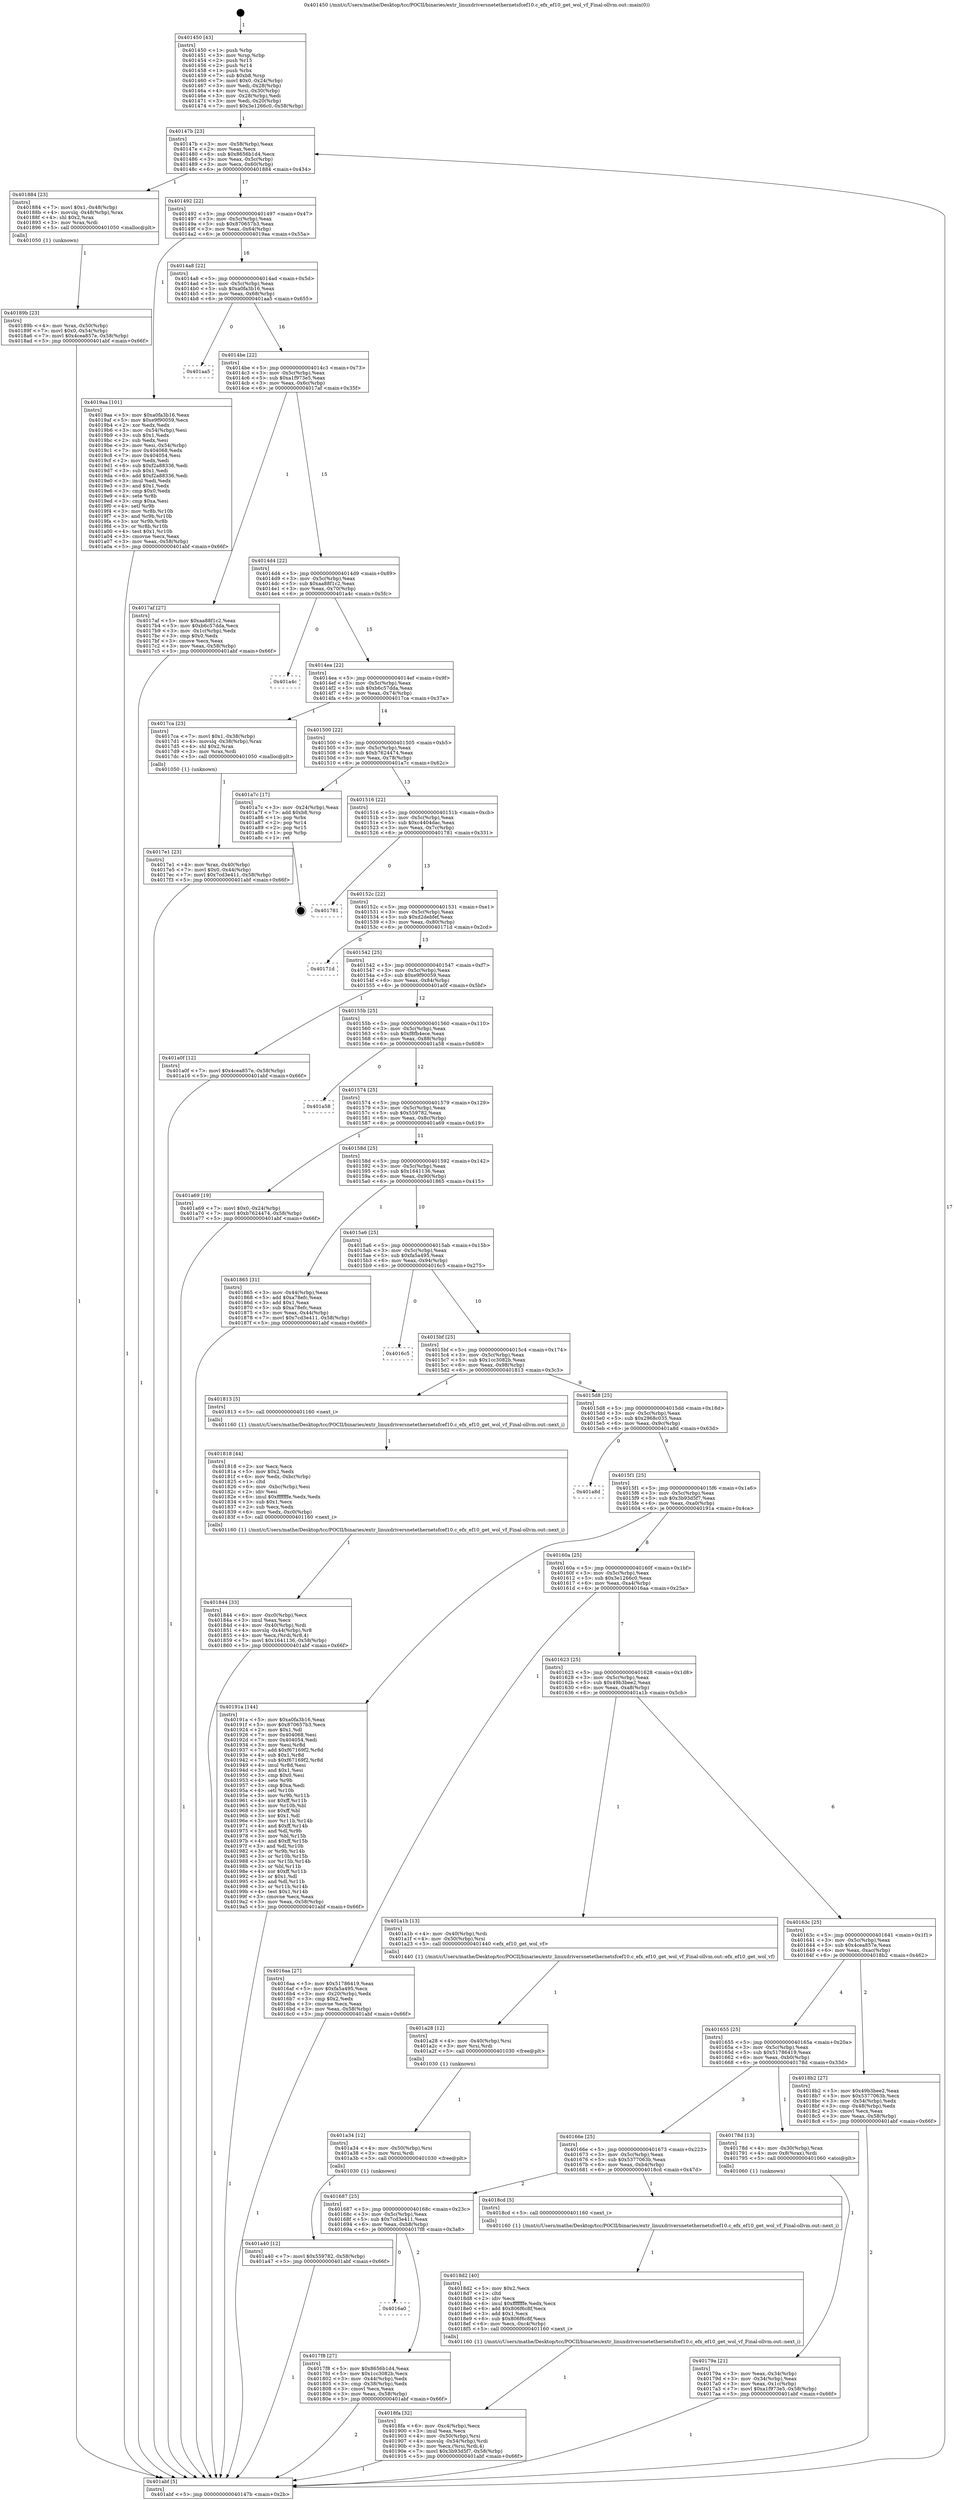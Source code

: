 digraph "0x401450" {
  label = "0x401450 (/mnt/c/Users/mathe/Desktop/tcc/POCII/binaries/extr_linuxdriversnetethernetsfcef10.c_efx_ef10_get_wol_vf_Final-ollvm.out::main(0))"
  labelloc = "t"
  node[shape=record]

  Entry [label="",width=0.3,height=0.3,shape=circle,fillcolor=black,style=filled]
  "0x40147b" [label="{
     0x40147b [23]\l
     | [instrs]\l
     &nbsp;&nbsp;0x40147b \<+3\>: mov -0x58(%rbp),%eax\l
     &nbsp;&nbsp;0x40147e \<+2\>: mov %eax,%ecx\l
     &nbsp;&nbsp;0x401480 \<+6\>: sub $0x8656b1d4,%ecx\l
     &nbsp;&nbsp;0x401486 \<+3\>: mov %eax,-0x5c(%rbp)\l
     &nbsp;&nbsp;0x401489 \<+3\>: mov %ecx,-0x60(%rbp)\l
     &nbsp;&nbsp;0x40148c \<+6\>: je 0000000000401884 \<main+0x434\>\l
  }"]
  "0x401884" [label="{
     0x401884 [23]\l
     | [instrs]\l
     &nbsp;&nbsp;0x401884 \<+7\>: movl $0x1,-0x48(%rbp)\l
     &nbsp;&nbsp;0x40188b \<+4\>: movslq -0x48(%rbp),%rax\l
     &nbsp;&nbsp;0x40188f \<+4\>: shl $0x2,%rax\l
     &nbsp;&nbsp;0x401893 \<+3\>: mov %rax,%rdi\l
     &nbsp;&nbsp;0x401896 \<+5\>: call 0000000000401050 \<malloc@plt\>\l
     | [calls]\l
     &nbsp;&nbsp;0x401050 \{1\} (unknown)\l
  }"]
  "0x401492" [label="{
     0x401492 [22]\l
     | [instrs]\l
     &nbsp;&nbsp;0x401492 \<+5\>: jmp 0000000000401497 \<main+0x47\>\l
     &nbsp;&nbsp;0x401497 \<+3\>: mov -0x5c(%rbp),%eax\l
     &nbsp;&nbsp;0x40149a \<+5\>: sub $0x870657b3,%eax\l
     &nbsp;&nbsp;0x40149f \<+3\>: mov %eax,-0x64(%rbp)\l
     &nbsp;&nbsp;0x4014a2 \<+6\>: je 00000000004019aa \<main+0x55a\>\l
  }"]
  Exit [label="",width=0.3,height=0.3,shape=circle,fillcolor=black,style=filled,peripheries=2]
  "0x4019aa" [label="{
     0x4019aa [101]\l
     | [instrs]\l
     &nbsp;&nbsp;0x4019aa \<+5\>: mov $0xa0fa3b16,%eax\l
     &nbsp;&nbsp;0x4019af \<+5\>: mov $0xe9f90059,%ecx\l
     &nbsp;&nbsp;0x4019b4 \<+2\>: xor %edx,%edx\l
     &nbsp;&nbsp;0x4019b6 \<+3\>: mov -0x54(%rbp),%esi\l
     &nbsp;&nbsp;0x4019b9 \<+3\>: sub $0x1,%edx\l
     &nbsp;&nbsp;0x4019bc \<+2\>: sub %edx,%esi\l
     &nbsp;&nbsp;0x4019be \<+3\>: mov %esi,-0x54(%rbp)\l
     &nbsp;&nbsp;0x4019c1 \<+7\>: mov 0x404068,%edx\l
     &nbsp;&nbsp;0x4019c8 \<+7\>: mov 0x404054,%esi\l
     &nbsp;&nbsp;0x4019cf \<+2\>: mov %edx,%edi\l
     &nbsp;&nbsp;0x4019d1 \<+6\>: sub $0xf2a88336,%edi\l
     &nbsp;&nbsp;0x4019d7 \<+3\>: sub $0x1,%edi\l
     &nbsp;&nbsp;0x4019da \<+6\>: add $0xf2a88336,%edi\l
     &nbsp;&nbsp;0x4019e0 \<+3\>: imul %edi,%edx\l
     &nbsp;&nbsp;0x4019e3 \<+3\>: and $0x1,%edx\l
     &nbsp;&nbsp;0x4019e6 \<+3\>: cmp $0x0,%edx\l
     &nbsp;&nbsp;0x4019e9 \<+4\>: sete %r8b\l
     &nbsp;&nbsp;0x4019ed \<+3\>: cmp $0xa,%esi\l
     &nbsp;&nbsp;0x4019f0 \<+4\>: setl %r9b\l
     &nbsp;&nbsp;0x4019f4 \<+3\>: mov %r8b,%r10b\l
     &nbsp;&nbsp;0x4019f7 \<+3\>: and %r9b,%r10b\l
     &nbsp;&nbsp;0x4019fa \<+3\>: xor %r9b,%r8b\l
     &nbsp;&nbsp;0x4019fd \<+3\>: or %r8b,%r10b\l
     &nbsp;&nbsp;0x401a00 \<+4\>: test $0x1,%r10b\l
     &nbsp;&nbsp;0x401a04 \<+3\>: cmovne %ecx,%eax\l
     &nbsp;&nbsp;0x401a07 \<+3\>: mov %eax,-0x58(%rbp)\l
     &nbsp;&nbsp;0x401a0a \<+5\>: jmp 0000000000401abf \<main+0x66f\>\l
  }"]
  "0x4014a8" [label="{
     0x4014a8 [22]\l
     | [instrs]\l
     &nbsp;&nbsp;0x4014a8 \<+5\>: jmp 00000000004014ad \<main+0x5d\>\l
     &nbsp;&nbsp;0x4014ad \<+3\>: mov -0x5c(%rbp),%eax\l
     &nbsp;&nbsp;0x4014b0 \<+5\>: sub $0xa0fa3b16,%eax\l
     &nbsp;&nbsp;0x4014b5 \<+3\>: mov %eax,-0x68(%rbp)\l
     &nbsp;&nbsp;0x4014b8 \<+6\>: je 0000000000401aa5 \<main+0x655\>\l
  }"]
  "0x401a40" [label="{
     0x401a40 [12]\l
     | [instrs]\l
     &nbsp;&nbsp;0x401a40 \<+7\>: movl $0x559782,-0x58(%rbp)\l
     &nbsp;&nbsp;0x401a47 \<+5\>: jmp 0000000000401abf \<main+0x66f\>\l
  }"]
  "0x401aa5" [label="{
     0x401aa5\l
  }", style=dashed]
  "0x4014be" [label="{
     0x4014be [22]\l
     | [instrs]\l
     &nbsp;&nbsp;0x4014be \<+5\>: jmp 00000000004014c3 \<main+0x73\>\l
     &nbsp;&nbsp;0x4014c3 \<+3\>: mov -0x5c(%rbp),%eax\l
     &nbsp;&nbsp;0x4014c6 \<+5\>: sub $0xa1f973e5,%eax\l
     &nbsp;&nbsp;0x4014cb \<+3\>: mov %eax,-0x6c(%rbp)\l
     &nbsp;&nbsp;0x4014ce \<+6\>: je 00000000004017af \<main+0x35f\>\l
  }"]
  "0x401a34" [label="{
     0x401a34 [12]\l
     | [instrs]\l
     &nbsp;&nbsp;0x401a34 \<+4\>: mov -0x50(%rbp),%rsi\l
     &nbsp;&nbsp;0x401a38 \<+3\>: mov %rsi,%rdi\l
     &nbsp;&nbsp;0x401a3b \<+5\>: call 0000000000401030 \<free@plt\>\l
     | [calls]\l
     &nbsp;&nbsp;0x401030 \{1\} (unknown)\l
  }"]
  "0x4017af" [label="{
     0x4017af [27]\l
     | [instrs]\l
     &nbsp;&nbsp;0x4017af \<+5\>: mov $0xaa88f1c2,%eax\l
     &nbsp;&nbsp;0x4017b4 \<+5\>: mov $0xb6c57dda,%ecx\l
     &nbsp;&nbsp;0x4017b9 \<+3\>: mov -0x1c(%rbp),%edx\l
     &nbsp;&nbsp;0x4017bc \<+3\>: cmp $0x0,%edx\l
     &nbsp;&nbsp;0x4017bf \<+3\>: cmove %ecx,%eax\l
     &nbsp;&nbsp;0x4017c2 \<+3\>: mov %eax,-0x58(%rbp)\l
     &nbsp;&nbsp;0x4017c5 \<+5\>: jmp 0000000000401abf \<main+0x66f\>\l
  }"]
  "0x4014d4" [label="{
     0x4014d4 [22]\l
     | [instrs]\l
     &nbsp;&nbsp;0x4014d4 \<+5\>: jmp 00000000004014d9 \<main+0x89\>\l
     &nbsp;&nbsp;0x4014d9 \<+3\>: mov -0x5c(%rbp),%eax\l
     &nbsp;&nbsp;0x4014dc \<+5\>: sub $0xaa88f1c2,%eax\l
     &nbsp;&nbsp;0x4014e1 \<+3\>: mov %eax,-0x70(%rbp)\l
     &nbsp;&nbsp;0x4014e4 \<+6\>: je 0000000000401a4c \<main+0x5fc\>\l
  }"]
  "0x401a28" [label="{
     0x401a28 [12]\l
     | [instrs]\l
     &nbsp;&nbsp;0x401a28 \<+4\>: mov -0x40(%rbp),%rsi\l
     &nbsp;&nbsp;0x401a2c \<+3\>: mov %rsi,%rdi\l
     &nbsp;&nbsp;0x401a2f \<+5\>: call 0000000000401030 \<free@plt\>\l
     | [calls]\l
     &nbsp;&nbsp;0x401030 \{1\} (unknown)\l
  }"]
  "0x401a4c" [label="{
     0x401a4c\l
  }", style=dashed]
  "0x4014ea" [label="{
     0x4014ea [22]\l
     | [instrs]\l
     &nbsp;&nbsp;0x4014ea \<+5\>: jmp 00000000004014ef \<main+0x9f\>\l
     &nbsp;&nbsp;0x4014ef \<+3\>: mov -0x5c(%rbp),%eax\l
     &nbsp;&nbsp;0x4014f2 \<+5\>: sub $0xb6c57dda,%eax\l
     &nbsp;&nbsp;0x4014f7 \<+3\>: mov %eax,-0x74(%rbp)\l
     &nbsp;&nbsp;0x4014fa \<+6\>: je 00000000004017ca \<main+0x37a\>\l
  }"]
  "0x4018fa" [label="{
     0x4018fa [32]\l
     | [instrs]\l
     &nbsp;&nbsp;0x4018fa \<+6\>: mov -0xc4(%rbp),%ecx\l
     &nbsp;&nbsp;0x401900 \<+3\>: imul %eax,%ecx\l
     &nbsp;&nbsp;0x401903 \<+4\>: mov -0x50(%rbp),%rsi\l
     &nbsp;&nbsp;0x401907 \<+4\>: movslq -0x54(%rbp),%rdi\l
     &nbsp;&nbsp;0x40190b \<+3\>: mov %ecx,(%rsi,%rdi,4)\l
     &nbsp;&nbsp;0x40190e \<+7\>: movl $0x3b93d5f7,-0x58(%rbp)\l
     &nbsp;&nbsp;0x401915 \<+5\>: jmp 0000000000401abf \<main+0x66f\>\l
  }"]
  "0x4017ca" [label="{
     0x4017ca [23]\l
     | [instrs]\l
     &nbsp;&nbsp;0x4017ca \<+7\>: movl $0x1,-0x38(%rbp)\l
     &nbsp;&nbsp;0x4017d1 \<+4\>: movslq -0x38(%rbp),%rax\l
     &nbsp;&nbsp;0x4017d5 \<+4\>: shl $0x2,%rax\l
     &nbsp;&nbsp;0x4017d9 \<+3\>: mov %rax,%rdi\l
     &nbsp;&nbsp;0x4017dc \<+5\>: call 0000000000401050 \<malloc@plt\>\l
     | [calls]\l
     &nbsp;&nbsp;0x401050 \{1\} (unknown)\l
  }"]
  "0x401500" [label="{
     0x401500 [22]\l
     | [instrs]\l
     &nbsp;&nbsp;0x401500 \<+5\>: jmp 0000000000401505 \<main+0xb5\>\l
     &nbsp;&nbsp;0x401505 \<+3\>: mov -0x5c(%rbp),%eax\l
     &nbsp;&nbsp;0x401508 \<+5\>: sub $0xb7624474,%eax\l
     &nbsp;&nbsp;0x40150d \<+3\>: mov %eax,-0x78(%rbp)\l
     &nbsp;&nbsp;0x401510 \<+6\>: je 0000000000401a7c \<main+0x62c\>\l
  }"]
  "0x4018d2" [label="{
     0x4018d2 [40]\l
     | [instrs]\l
     &nbsp;&nbsp;0x4018d2 \<+5\>: mov $0x2,%ecx\l
     &nbsp;&nbsp;0x4018d7 \<+1\>: cltd\l
     &nbsp;&nbsp;0x4018d8 \<+2\>: idiv %ecx\l
     &nbsp;&nbsp;0x4018da \<+6\>: imul $0xfffffffe,%edx,%ecx\l
     &nbsp;&nbsp;0x4018e0 \<+6\>: add $0x806f6c8f,%ecx\l
     &nbsp;&nbsp;0x4018e6 \<+3\>: add $0x1,%ecx\l
     &nbsp;&nbsp;0x4018e9 \<+6\>: sub $0x806f6c8f,%ecx\l
     &nbsp;&nbsp;0x4018ef \<+6\>: mov %ecx,-0xc4(%rbp)\l
     &nbsp;&nbsp;0x4018f5 \<+5\>: call 0000000000401160 \<next_i\>\l
     | [calls]\l
     &nbsp;&nbsp;0x401160 \{1\} (/mnt/c/Users/mathe/Desktop/tcc/POCII/binaries/extr_linuxdriversnetethernetsfcef10.c_efx_ef10_get_wol_vf_Final-ollvm.out::next_i)\l
  }"]
  "0x401a7c" [label="{
     0x401a7c [17]\l
     | [instrs]\l
     &nbsp;&nbsp;0x401a7c \<+3\>: mov -0x24(%rbp),%eax\l
     &nbsp;&nbsp;0x401a7f \<+7\>: add $0xb8,%rsp\l
     &nbsp;&nbsp;0x401a86 \<+1\>: pop %rbx\l
     &nbsp;&nbsp;0x401a87 \<+2\>: pop %r14\l
     &nbsp;&nbsp;0x401a89 \<+2\>: pop %r15\l
     &nbsp;&nbsp;0x401a8b \<+1\>: pop %rbp\l
     &nbsp;&nbsp;0x401a8c \<+1\>: ret\l
  }"]
  "0x401516" [label="{
     0x401516 [22]\l
     | [instrs]\l
     &nbsp;&nbsp;0x401516 \<+5\>: jmp 000000000040151b \<main+0xcb\>\l
     &nbsp;&nbsp;0x40151b \<+3\>: mov -0x5c(%rbp),%eax\l
     &nbsp;&nbsp;0x40151e \<+5\>: sub $0xc4404dac,%eax\l
     &nbsp;&nbsp;0x401523 \<+3\>: mov %eax,-0x7c(%rbp)\l
     &nbsp;&nbsp;0x401526 \<+6\>: je 0000000000401781 \<main+0x331\>\l
  }"]
  "0x40189b" [label="{
     0x40189b [23]\l
     | [instrs]\l
     &nbsp;&nbsp;0x40189b \<+4\>: mov %rax,-0x50(%rbp)\l
     &nbsp;&nbsp;0x40189f \<+7\>: movl $0x0,-0x54(%rbp)\l
     &nbsp;&nbsp;0x4018a6 \<+7\>: movl $0x4cea857e,-0x58(%rbp)\l
     &nbsp;&nbsp;0x4018ad \<+5\>: jmp 0000000000401abf \<main+0x66f\>\l
  }"]
  "0x401781" [label="{
     0x401781\l
  }", style=dashed]
  "0x40152c" [label="{
     0x40152c [22]\l
     | [instrs]\l
     &nbsp;&nbsp;0x40152c \<+5\>: jmp 0000000000401531 \<main+0xe1\>\l
     &nbsp;&nbsp;0x401531 \<+3\>: mov -0x5c(%rbp),%eax\l
     &nbsp;&nbsp;0x401534 \<+5\>: sub $0xd2debfef,%eax\l
     &nbsp;&nbsp;0x401539 \<+3\>: mov %eax,-0x80(%rbp)\l
     &nbsp;&nbsp;0x40153c \<+6\>: je 000000000040171d \<main+0x2cd\>\l
  }"]
  "0x401844" [label="{
     0x401844 [33]\l
     | [instrs]\l
     &nbsp;&nbsp;0x401844 \<+6\>: mov -0xc0(%rbp),%ecx\l
     &nbsp;&nbsp;0x40184a \<+3\>: imul %eax,%ecx\l
     &nbsp;&nbsp;0x40184d \<+4\>: mov -0x40(%rbp),%rdi\l
     &nbsp;&nbsp;0x401851 \<+4\>: movslq -0x44(%rbp),%r8\l
     &nbsp;&nbsp;0x401855 \<+4\>: mov %ecx,(%rdi,%r8,4)\l
     &nbsp;&nbsp;0x401859 \<+7\>: movl $0x1641136,-0x58(%rbp)\l
     &nbsp;&nbsp;0x401860 \<+5\>: jmp 0000000000401abf \<main+0x66f\>\l
  }"]
  "0x40171d" [label="{
     0x40171d\l
  }", style=dashed]
  "0x401542" [label="{
     0x401542 [25]\l
     | [instrs]\l
     &nbsp;&nbsp;0x401542 \<+5\>: jmp 0000000000401547 \<main+0xf7\>\l
     &nbsp;&nbsp;0x401547 \<+3\>: mov -0x5c(%rbp),%eax\l
     &nbsp;&nbsp;0x40154a \<+5\>: sub $0xe9f90059,%eax\l
     &nbsp;&nbsp;0x40154f \<+6\>: mov %eax,-0x84(%rbp)\l
     &nbsp;&nbsp;0x401555 \<+6\>: je 0000000000401a0f \<main+0x5bf\>\l
  }"]
  "0x401818" [label="{
     0x401818 [44]\l
     | [instrs]\l
     &nbsp;&nbsp;0x401818 \<+2\>: xor %ecx,%ecx\l
     &nbsp;&nbsp;0x40181a \<+5\>: mov $0x2,%edx\l
     &nbsp;&nbsp;0x40181f \<+6\>: mov %edx,-0xbc(%rbp)\l
     &nbsp;&nbsp;0x401825 \<+1\>: cltd\l
     &nbsp;&nbsp;0x401826 \<+6\>: mov -0xbc(%rbp),%esi\l
     &nbsp;&nbsp;0x40182c \<+2\>: idiv %esi\l
     &nbsp;&nbsp;0x40182e \<+6\>: imul $0xfffffffe,%edx,%edx\l
     &nbsp;&nbsp;0x401834 \<+3\>: sub $0x1,%ecx\l
     &nbsp;&nbsp;0x401837 \<+2\>: sub %ecx,%edx\l
     &nbsp;&nbsp;0x401839 \<+6\>: mov %edx,-0xc0(%rbp)\l
     &nbsp;&nbsp;0x40183f \<+5\>: call 0000000000401160 \<next_i\>\l
     | [calls]\l
     &nbsp;&nbsp;0x401160 \{1\} (/mnt/c/Users/mathe/Desktop/tcc/POCII/binaries/extr_linuxdriversnetethernetsfcef10.c_efx_ef10_get_wol_vf_Final-ollvm.out::next_i)\l
  }"]
  "0x401a0f" [label="{
     0x401a0f [12]\l
     | [instrs]\l
     &nbsp;&nbsp;0x401a0f \<+7\>: movl $0x4cea857e,-0x58(%rbp)\l
     &nbsp;&nbsp;0x401a16 \<+5\>: jmp 0000000000401abf \<main+0x66f\>\l
  }"]
  "0x40155b" [label="{
     0x40155b [25]\l
     | [instrs]\l
     &nbsp;&nbsp;0x40155b \<+5\>: jmp 0000000000401560 \<main+0x110\>\l
     &nbsp;&nbsp;0x401560 \<+3\>: mov -0x5c(%rbp),%eax\l
     &nbsp;&nbsp;0x401563 \<+5\>: sub $0xf8fb4ece,%eax\l
     &nbsp;&nbsp;0x401568 \<+6\>: mov %eax,-0x88(%rbp)\l
     &nbsp;&nbsp;0x40156e \<+6\>: je 0000000000401a58 \<main+0x608\>\l
  }"]
  "0x4016a0" [label="{
     0x4016a0\l
  }", style=dashed]
  "0x401a58" [label="{
     0x401a58\l
  }", style=dashed]
  "0x401574" [label="{
     0x401574 [25]\l
     | [instrs]\l
     &nbsp;&nbsp;0x401574 \<+5\>: jmp 0000000000401579 \<main+0x129\>\l
     &nbsp;&nbsp;0x401579 \<+3\>: mov -0x5c(%rbp),%eax\l
     &nbsp;&nbsp;0x40157c \<+5\>: sub $0x559782,%eax\l
     &nbsp;&nbsp;0x401581 \<+6\>: mov %eax,-0x8c(%rbp)\l
     &nbsp;&nbsp;0x401587 \<+6\>: je 0000000000401a69 \<main+0x619\>\l
  }"]
  "0x4017f8" [label="{
     0x4017f8 [27]\l
     | [instrs]\l
     &nbsp;&nbsp;0x4017f8 \<+5\>: mov $0x8656b1d4,%eax\l
     &nbsp;&nbsp;0x4017fd \<+5\>: mov $0x1cc3082b,%ecx\l
     &nbsp;&nbsp;0x401802 \<+3\>: mov -0x44(%rbp),%edx\l
     &nbsp;&nbsp;0x401805 \<+3\>: cmp -0x38(%rbp),%edx\l
     &nbsp;&nbsp;0x401808 \<+3\>: cmovl %ecx,%eax\l
     &nbsp;&nbsp;0x40180b \<+3\>: mov %eax,-0x58(%rbp)\l
     &nbsp;&nbsp;0x40180e \<+5\>: jmp 0000000000401abf \<main+0x66f\>\l
  }"]
  "0x401a69" [label="{
     0x401a69 [19]\l
     | [instrs]\l
     &nbsp;&nbsp;0x401a69 \<+7\>: movl $0x0,-0x24(%rbp)\l
     &nbsp;&nbsp;0x401a70 \<+7\>: movl $0xb7624474,-0x58(%rbp)\l
     &nbsp;&nbsp;0x401a77 \<+5\>: jmp 0000000000401abf \<main+0x66f\>\l
  }"]
  "0x40158d" [label="{
     0x40158d [25]\l
     | [instrs]\l
     &nbsp;&nbsp;0x40158d \<+5\>: jmp 0000000000401592 \<main+0x142\>\l
     &nbsp;&nbsp;0x401592 \<+3\>: mov -0x5c(%rbp),%eax\l
     &nbsp;&nbsp;0x401595 \<+5\>: sub $0x1641136,%eax\l
     &nbsp;&nbsp;0x40159a \<+6\>: mov %eax,-0x90(%rbp)\l
     &nbsp;&nbsp;0x4015a0 \<+6\>: je 0000000000401865 \<main+0x415\>\l
  }"]
  "0x401687" [label="{
     0x401687 [25]\l
     | [instrs]\l
     &nbsp;&nbsp;0x401687 \<+5\>: jmp 000000000040168c \<main+0x23c\>\l
     &nbsp;&nbsp;0x40168c \<+3\>: mov -0x5c(%rbp),%eax\l
     &nbsp;&nbsp;0x40168f \<+5\>: sub $0x7cd3e411,%eax\l
     &nbsp;&nbsp;0x401694 \<+6\>: mov %eax,-0xb8(%rbp)\l
     &nbsp;&nbsp;0x40169a \<+6\>: je 00000000004017f8 \<main+0x3a8\>\l
  }"]
  "0x401865" [label="{
     0x401865 [31]\l
     | [instrs]\l
     &nbsp;&nbsp;0x401865 \<+3\>: mov -0x44(%rbp),%eax\l
     &nbsp;&nbsp;0x401868 \<+5\>: add $0xa78efc,%eax\l
     &nbsp;&nbsp;0x40186d \<+3\>: add $0x1,%eax\l
     &nbsp;&nbsp;0x401870 \<+5\>: sub $0xa78efc,%eax\l
     &nbsp;&nbsp;0x401875 \<+3\>: mov %eax,-0x44(%rbp)\l
     &nbsp;&nbsp;0x401878 \<+7\>: movl $0x7cd3e411,-0x58(%rbp)\l
     &nbsp;&nbsp;0x40187f \<+5\>: jmp 0000000000401abf \<main+0x66f\>\l
  }"]
  "0x4015a6" [label="{
     0x4015a6 [25]\l
     | [instrs]\l
     &nbsp;&nbsp;0x4015a6 \<+5\>: jmp 00000000004015ab \<main+0x15b\>\l
     &nbsp;&nbsp;0x4015ab \<+3\>: mov -0x5c(%rbp),%eax\l
     &nbsp;&nbsp;0x4015ae \<+5\>: sub $0xfa5a495,%eax\l
     &nbsp;&nbsp;0x4015b3 \<+6\>: mov %eax,-0x94(%rbp)\l
     &nbsp;&nbsp;0x4015b9 \<+6\>: je 00000000004016c5 \<main+0x275\>\l
  }"]
  "0x4018cd" [label="{
     0x4018cd [5]\l
     | [instrs]\l
     &nbsp;&nbsp;0x4018cd \<+5\>: call 0000000000401160 \<next_i\>\l
     | [calls]\l
     &nbsp;&nbsp;0x401160 \{1\} (/mnt/c/Users/mathe/Desktop/tcc/POCII/binaries/extr_linuxdriversnetethernetsfcef10.c_efx_ef10_get_wol_vf_Final-ollvm.out::next_i)\l
  }"]
  "0x4016c5" [label="{
     0x4016c5\l
  }", style=dashed]
  "0x4015bf" [label="{
     0x4015bf [25]\l
     | [instrs]\l
     &nbsp;&nbsp;0x4015bf \<+5\>: jmp 00000000004015c4 \<main+0x174\>\l
     &nbsp;&nbsp;0x4015c4 \<+3\>: mov -0x5c(%rbp),%eax\l
     &nbsp;&nbsp;0x4015c7 \<+5\>: sub $0x1cc3082b,%eax\l
     &nbsp;&nbsp;0x4015cc \<+6\>: mov %eax,-0x98(%rbp)\l
     &nbsp;&nbsp;0x4015d2 \<+6\>: je 0000000000401813 \<main+0x3c3\>\l
  }"]
  "0x4017e1" [label="{
     0x4017e1 [23]\l
     | [instrs]\l
     &nbsp;&nbsp;0x4017e1 \<+4\>: mov %rax,-0x40(%rbp)\l
     &nbsp;&nbsp;0x4017e5 \<+7\>: movl $0x0,-0x44(%rbp)\l
     &nbsp;&nbsp;0x4017ec \<+7\>: movl $0x7cd3e411,-0x58(%rbp)\l
     &nbsp;&nbsp;0x4017f3 \<+5\>: jmp 0000000000401abf \<main+0x66f\>\l
  }"]
  "0x401813" [label="{
     0x401813 [5]\l
     | [instrs]\l
     &nbsp;&nbsp;0x401813 \<+5\>: call 0000000000401160 \<next_i\>\l
     | [calls]\l
     &nbsp;&nbsp;0x401160 \{1\} (/mnt/c/Users/mathe/Desktop/tcc/POCII/binaries/extr_linuxdriversnetethernetsfcef10.c_efx_ef10_get_wol_vf_Final-ollvm.out::next_i)\l
  }"]
  "0x4015d8" [label="{
     0x4015d8 [25]\l
     | [instrs]\l
     &nbsp;&nbsp;0x4015d8 \<+5\>: jmp 00000000004015dd \<main+0x18d\>\l
     &nbsp;&nbsp;0x4015dd \<+3\>: mov -0x5c(%rbp),%eax\l
     &nbsp;&nbsp;0x4015e0 \<+5\>: sub $0x2968c035,%eax\l
     &nbsp;&nbsp;0x4015e5 \<+6\>: mov %eax,-0x9c(%rbp)\l
     &nbsp;&nbsp;0x4015eb \<+6\>: je 0000000000401a8d \<main+0x63d\>\l
  }"]
  "0x40179a" [label="{
     0x40179a [21]\l
     | [instrs]\l
     &nbsp;&nbsp;0x40179a \<+3\>: mov %eax,-0x34(%rbp)\l
     &nbsp;&nbsp;0x40179d \<+3\>: mov -0x34(%rbp),%eax\l
     &nbsp;&nbsp;0x4017a0 \<+3\>: mov %eax,-0x1c(%rbp)\l
     &nbsp;&nbsp;0x4017a3 \<+7\>: movl $0xa1f973e5,-0x58(%rbp)\l
     &nbsp;&nbsp;0x4017aa \<+5\>: jmp 0000000000401abf \<main+0x66f\>\l
  }"]
  "0x401a8d" [label="{
     0x401a8d\l
  }", style=dashed]
  "0x4015f1" [label="{
     0x4015f1 [25]\l
     | [instrs]\l
     &nbsp;&nbsp;0x4015f1 \<+5\>: jmp 00000000004015f6 \<main+0x1a6\>\l
     &nbsp;&nbsp;0x4015f6 \<+3\>: mov -0x5c(%rbp),%eax\l
     &nbsp;&nbsp;0x4015f9 \<+5\>: sub $0x3b93d5f7,%eax\l
     &nbsp;&nbsp;0x4015fe \<+6\>: mov %eax,-0xa0(%rbp)\l
     &nbsp;&nbsp;0x401604 \<+6\>: je 000000000040191a \<main+0x4ca\>\l
  }"]
  "0x40166e" [label="{
     0x40166e [25]\l
     | [instrs]\l
     &nbsp;&nbsp;0x40166e \<+5\>: jmp 0000000000401673 \<main+0x223\>\l
     &nbsp;&nbsp;0x401673 \<+3\>: mov -0x5c(%rbp),%eax\l
     &nbsp;&nbsp;0x401676 \<+5\>: sub $0x5377063b,%eax\l
     &nbsp;&nbsp;0x40167b \<+6\>: mov %eax,-0xb4(%rbp)\l
     &nbsp;&nbsp;0x401681 \<+6\>: je 00000000004018cd \<main+0x47d\>\l
  }"]
  "0x40191a" [label="{
     0x40191a [144]\l
     | [instrs]\l
     &nbsp;&nbsp;0x40191a \<+5\>: mov $0xa0fa3b16,%eax\l
     &nbsp;&nbsp;0x40191f \<+5\>: mov $0x870657b3,%ecx\l
     &nbsp;&nbsp;0x401924 \<+2\>: mov $0x1,%dl\l
     &nbsp;&nbsp;0x401926 \<+7\>: mov 0x404068,%esi\l
     &nbsp;&nbsp;0x40192d \<+7\>: mov 0x404054,%edi\l
     &nbsp;&nbsp;0x401934 \<+3\>: mov %esi,%r8d\l
     &nbsp;&nbsp;0x401937 \<+7\>: add $0xf67169f2,%r8d\l
     &nbsp;&nbsp;0x40193e \<+4\>: sub $0x1,%r8d\l
     &nbsp;&nbsp;0x401942 \<+7\>: sub $0xf67169f2,%r8d\l
     &nbsp;&nbsp;0x401949 \<+4\>: imul %r8d,%esi\l
     &nbsp;&nbsp;0x40194d \<+3\>: and $0x1,%esi\l
     &nbsp;&nbsp;0x401950 \<+3\>: cmp $0x0,%esi\l
     &nbsp;&nbsp;0x401953 \<+4\>: sete %r9b\l
     &nbsp;&nbsp;0x401957 \<+3\>: cmp $0xa,%edi\l
     &nbsp;&nbsp;0x40195a \<+4\>: setl %r10b\l
     &nbsp;&nbsp;0x40195e \<+3\>: mov %r9b,%r11b\l
     &nbsp;&nbsp;0x401961 \<+4\>: xor $0xff,%r11b\l
     &nbsp;&nbsp;0x401965 \<+3\>: mov %r10b,%bl\l
     &nbsp;&nbsp;0x401968 \<+3\>: xor $0xff,%bl\l
     &nbsp;&nbsp;0x40196b \<+3\>: xor $0x1,%dl\l
     &nbsp;&nbsp;0x40196e \<+3\>: mov %r11b,%r14b\l
     &nbsp;&nbsp;0x401971 \<+4\>: and $0xff,%r14b\l
     &nbsp;&nbsp;0x401975 \<+3\>: and %dl,%r9b\l
     &nbsp;&nbsp;0x401978 \<+3\>: mov %bl,%r15b\l
     &nbsp;&nbsp;0x40197b \<+4\>: and $0xff,%r15b\l
     &nbsp;&nbsp;0x40197f \<+3\>: and %dl,%r10b\l
     &nbsp;&nbsp;0x401982 \<+3\>: or %r9b,%r14b\l
     &nbsp;&nbsp;0x401985 \<+3\>: or %r10b,%r15b\l
     &nbsp;&nbsp;0x401988 \<+3\>: xor %r15b,%r14b\l
     &nbsp;&nbsp;0x40198b \<+3\>: or %bl,%r11b\l
     &nbsp;&nbsp;0x40198e \<+4\>: xor $0xff,%r11b\l
     &nbsp;&nbsp;0x401992 \<+3\>: or $0x1,%dl\l
     &nbsp;&nbsp;0x401995 \<+3\>: and %dl,%r11b\l
     &nbsp;&nbsp;0x401998 \<+3\>: or %r11b,%r14b\l
     &nbsp;&nbsp;0x40199b \<+4\>: test $0x1,%r14b\l
     &nbsp;&nbsp;0x40199f \<+3\>: cmovne %ecx,%eax\l
     &nbsp;&nbsp;0x4019a2 \<+3\>: mov %eax,-0x58(%rbp)\l
     &nbsp;&nbsp;0x4019a5 \<+5\>: jmp 0000000000401abf \<main+0x66f\>\l
  }"]
  "0x40160a" [label="{
     0x40160a [25]\l
     | [instrs]\l
     &nbsp;&nbsp;0x40160a \<+5\>: jmp 000000000040160f \<main+0x1bf\>\l
     &nbsp;&nbsp;0x40160f \<+3\>: mov -0x5c(%rbp),%eax\l
     &nbsp;&nbsp;0x401612 \<+5\>: sub $0x3e1266c0,%eax\l
     &nbsp;&nbsp;0x401617 \<+6\>: mov %eax,-0xa4(%rbp)\l
     &nbsp;&nbsp;0x40161d \<+6\>: je 00000000004016aa \<main+0x25a\>\l
  }"]
  "0x40178d" [label="{
     0x40178d [13]\l
     | [instrs]\l
     &nbsp;&nbsp;0x40178d \<+4\>: mov -0x30(%rbp),%rax\l
     &nbsp;&nbsp;0x401791 \<+4\>: mov 0x8(%rax),%rdi\l
     &nbsp;&nbsp;0x401795 \<+5\>: call 0000000000401060 \<atoi@plt\>\l
     | [calls]\l
     &nbsp;&nbsp;0x401060 \{1\} (unknown)\l
  }"]
  "0x4016aa" [label="{
     0x4016aa [27]\l
     | [instrs]\l
     &nbsp;&nbsp;0x4016aa \<+5\>: mov $0x51786419,%eax\l
     &nbsp;&nbsp;0x4016af \<+5\>: mov $0xfa5a495,%ecx\l
     &nbsp;&nbsp;0x4016b4 \<+3\>: mov -0x20(%rbp),%edx\l
     &nbsp;&nbsp;0x4016b7 \<+3\>: cmp $0x2,%edx\l
     &nbsp;&nbsp;0x4016ba \<+3\>: cmovne %ecx,%eax\l
     &nbsp;&nbsp;0x4016bd \<+3\>: mov %eax,-0x58(%rbp)\l
     &nbsp;&nbsp;0x4016c0 \<+5\>: jmp 0000000000401abf \<main+0x66f\>\l
  }"]
  "0x401623" [label="{
     0x401623 [25]\l
     | [instrs]\l
     &nbsp;&nbsp;0x401623 \<+5\>: jmp 0000000000401628 \<main+0x1d8\>\l
     &nbsp;&nbsp;0x401628 \<+3\>: mov -0x5c(%rbp),%eax\l
     &nbsp;&nbsp;0x40162b \<+5\>: sub $0x49b3bee2,%eax\l
     &nbsp;&nbsp;0x401630 \<+6\>: mov %eax,-0xa8(%rbp)\l
     &nbsp;&nbsp;0x401636 \<+6\>: je 0000000000401a1b \<main+0x5cb\>\l
  }"]
  "0x401abf" [label="{
     0x401abf [5]\l
     | [instrs]\l
     &nbsp;&nbsp;0x401abf \<+5\>: jmp 000000000040147b \<main+0x2b\>\l
  }"]
  "0x401450" [label="{
     0x401450 [43]\l
     | [instrs]\l
     &nbsp;&nbsp;0x401450 \<+1\>: push %rbp\l
     &nbsp;&nbsp;0x401451 \<+3\>: mov %rsp,%rbp\l
     &nbsp;&nbsp;0x401454 \<+2\>: push %r15\l
     &nbsp;&nbsp;0x401456 \<+2\>: push %r14\l
     &nbsp;&nbsp;0x401458 \<+1\>: push %rbx\l
     &nbsp;&nbsp;0x401459 \<+7\>: sub $0xb8,%rsp\l
     &nbsp;&nbsp;0x401460 \<+7\>: movl $0x0,-0x24(%rbp)\l
     &nbsp;&nbsp;0x401467 \<+3\>: mov %edi,-0x28(%rbp)\l
     &nbsp;&nbsp;0x40146a \<+4\>: mov %rsi,-0x30(%rbp)\l
     &nbsp;&nbsp;0x40146e \<+3\>: mov -0x28(%rbp),%edi\l
     &nbsp;&nbsp;0x401471 \<+3\>: mov %edi,-0x20(%rbp)\l
     &nbsp;&nbsp;0x401474 \<+7\>: movl $0x3e1266c0,-0x58(%rbp)\l
  }"]
  "0x401655" [label="{
     0x401655 [25]\l
     | [instrs]\l
     &nbsp;&nbsp;0x401655 \<+5\>: jmp 000000000040165a \<main+0x20a\>\l
     &nbsp;&nbsp;0x40165a \<+3\>: mov -0x5c(%rbp),%eax\l
     &nbsp;&nbsp;0x40165d \<+5\>: sub $0x51786419,%eax\l
     &nbsp;&nbsp;0x401662 \<+6\>: mov %eax,-0xb0(%rbp)\l
     &nbsp;&nbsp;0x401668 \<+6\>: je 000000000040178d \<main+0x33d\>\l
  }"]
  "0x401a1b" [label="{
     0x401a1b [13]\l
     | [instrs]\l
     &nbsp;&nbsp;0x401a1b \<+4\>: mov -0x40(%rbp),%rdi\l
     &nbsp;&nbsp;0x401a1f \<+4\>: mov -0x50(%rbp),%rsi\l
     &nbsp;&nbsp;0x401a23 \<+5\>: call 0000000000401440 \<efx_ef10_get_wol_vf\>\l
     | [calls]\l
     &nbsp;&nbsp;0x401440 \{1\} (/mnt/c/Users/mathe/Desktop/tcc/POCII/binaries/extr_linuxdriversnetethernetsfcef10.c_efx_ef10_get_wol_vf_Final-ollvm.out::efx_ef10_get_wol_vf)\l
  }"]
  "0x40163c" [label="{
     0x40163c [25]\l
     | [instrs]\l
     &nbsp;&nbsp;0x40163c \<+5\>: jmp 0000000000401641 \<main+0x1f1\>\l
     &nbsp;&nbsp;0x401641 \<+3\>: mov -0x5c(%rbp),%eax\l
     &nbsp;&nbsp;0x401644 \<+5\>: sub $0x4cea857e,%eax\l
     &nbsp;&nbsp;0x401649 \<+6\>: mov %eax,-0xac(%rbp)\l
     &nbsp;&nbsp;0x40164f \<+6\>: je 00000000004018b2 \<main+0x462\>\l
  }"]
  "0x4018b2" [label="{
     0x4018b2 [27]\l
     | [instrs]\l
     &nbsp;&nbsp;0x4018b2 \<+5\>: mov $0x49b3bee2,%eax\l
     &nbsp;&nbsp;0x4018b7 \<+5\>: mov $0x5377063b,%ecx\l
     &nbsp;&nbsp;0x4018bc \<+3\>: mov -0x54(%rbp),%edx\l
     &nbsp;&nbsp;0x4018bf \<+3\>: cmp -0x48(%rbp),%edx\l
     &nbsp;&nbsp;0x4018c2 \<+3\>: cmovl %ecx,%eax\l
     &nbsp;&nbsp;0x4018c5 \<+3\>: mov %eax,-0x58(%rbp)\l
     &nbsp;&nbsp;0x4018c8 \<+5\>: jmp 0000000000401abf \<main+0x66f\>\l
  }"]
  Entry -> "0x401450" [label=" 1"]
  "0x40147b" -> "0x401884" [label=" 1"]
  "0x40147b" -> "0x401492" [label=" 17"]
  "0x401a7c" -> Exit [label=" 1"]
  "0x401492" -> "0x4019aa" [label=" 1"]
  "0x401492" -> "0x4014a8" [label=" 16"]
  "0x401a69" -> "0x401abf" [label=" 1"]
  "0x4014a8" -> "0x401aa5" [label=" 0"]
  "0x4014a8" -> "0x4014be" [label=" 16"]
  "0x401a40" -> "0x401abf" [label=" 1"]
  "0x4014be" -> "0x4017af" [label=" 1"]
  "0x4014be" -> "0x4014d4" [label=" 15"]
  "0x401a34" -> "0x401a40" [label=" 1"]
  "0x4014d4" -> "0x401a4c" [label=" 0"]
  "0x4014d4" -> "0x4014ea" [label=" 15"]
  "0x401a28" -> "0x401a34" [label=" 1"]
  "0x4014ea" -> "0x4017ca" [label=" 1"]
  "0x4014ea" -> "0x401500" [label=" 14"]
  "0x401a1b" -> "0x401a28" [label=" 1"]
  "0x401500" -> "0x401a7c" [label=" 1"]
  "0x401500" -> "0x401516" [label=" 13"]
  "0x401a0f" -> "0x401abf" [label=" 1"]
  "0x401516" -> "0x401781" [label=" 0"]
  "0x401516" -> "0x40152c" [label=" 13"]
  "0x4019aa" -> "0x401abf" [label=" 1"]
  "0x40152c" -> "0x40171d" [label=" 0"]
  "0x40152c" -> "0x401542" [label=" 13"]
  "0x40191a" -> "0x401abf" [label=" 1"]
  "0x401542" -> "0x401a0f" [label=" 1"]
  "0x401542" -> "0x40155b" [label=" 12"]
  "0x4018fa" -> "0x401abf" [label=" 1"]
  "0x40155b" -> "0x401a58" [label=" 0"]
  "0x40155b" -> "0x401574" [label=" 12"]
  "0x4018d2" -> "0x4018fa" [label=" 1"]
  "0x401574" -> "0x401a69" [label=" 1"]
  "0x401574" -> "0x40158d" [label=" 11"]
  "0x4018cd" -> "0x4018d2" [label=" 1"]
  "0x40158d" -> "0x401865" [label=" 1"]
  "0x40158d" -> "0x4015a6" [label=" 10"]
  "0x40189b" -> "0x401abf" [label=" 1"]
  "0x4015a6" -> "0x4016c5" [label=" 0"]
  "0x4015a6" -> "0x4015bf" [label=" 10"]
  "0x401884" -> "0x40189b" [label=" 1"]
  "0x4015bf" -> "0x401813" [label=" 1"]
  "0x4015bf" -> "0x4015d8" [label=" 9"]
  "0x401844" -> "0x401abf" [label=" 1"]
  "0x4015d8" -> "0x401a8d" [label=" 0"]
  "0x4015d8" -> "0x4015f1" [label=" 9"]
  "0x401818" -> "0x401844" [label=" 1"]
  "0x4015f1" -> "0x40191a" [label=" 1"]
  "0x4015f1" -> "0x40160a" [label=" 8"]
  "0x401813" -> "0x401818" [label=" 1"]
  "0x40160a" -> "0x4016aa" [label=" 1"]
  "0x40160a" -> "0x401623" [label=" 7"]
  "0x4016aa" -> "0x401abf" [label=" 1"]
  "0x401450" -> "0x40147b" [label=" 1"]
  "0x401abf" -> "0x40147b" [label=" 17"]
  "0x4017f8" -> "0x401abf" [label=" 2"]
  "0x401623" -> "0x401a1b" [label=" 1"]
  "0x401623" -> "0x40163c" [label=" 6"]
  "0x401687" -> "0x4017f8" [label=" 2"]
  "0x40163c" -> "0x4018b2" [label=" 2"]
  "0x40163c" -> "0x401655" [label=" 4"]
  "0x401687" -> "0x4016a0" [label=" 0"]
  "0x401655" -> "0x40178d" [label=" 1"]
  "0x401655" -> "0x40166e" [label=" 3"]
  "0x40178d" -> "0x40179a" [label=" 1"]
  "0x40179a" -> "0x401abf" [label=" 1"]
  "0x4017af" -> "0x401abf" [label=" 1"]
  "0x4017ca" -> "0x4017e1" [label=" 1"]
  "0x4017e1" -> "0x401abf" [label=" 1"]
  "0x401865" -> "0x401abf" [label=" 1"]
  "0x40166e" -> "0x4018cd" [label=" 1"]
  "0x40166e" -> "0x401687" [label=" 2"]
  "0x4018b2" -> "0x401abf" [label=" 2"]
}
